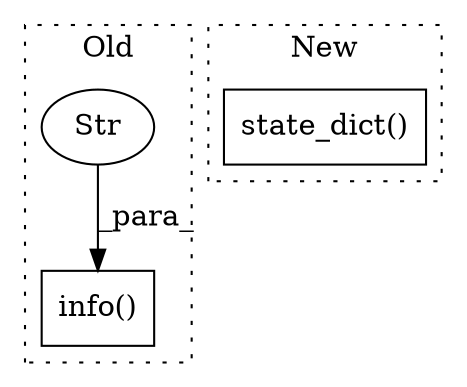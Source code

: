 digraph G {
subgraph cluster0 {
1 [label="info()" a="75" s="9366,9419" l="12,12" shape="box"];
3 [label="Str" a="66" s="9378" l="41" shape="ellipse"];
label = "Old";
style="dotted";
}
subgraph cluster1 {
2 [label="state_dict()" a="75" s="8252" l="45" shape="box"];
label = "New";
style="dotted";
}
3 -> 1 [label="_para_"];
}